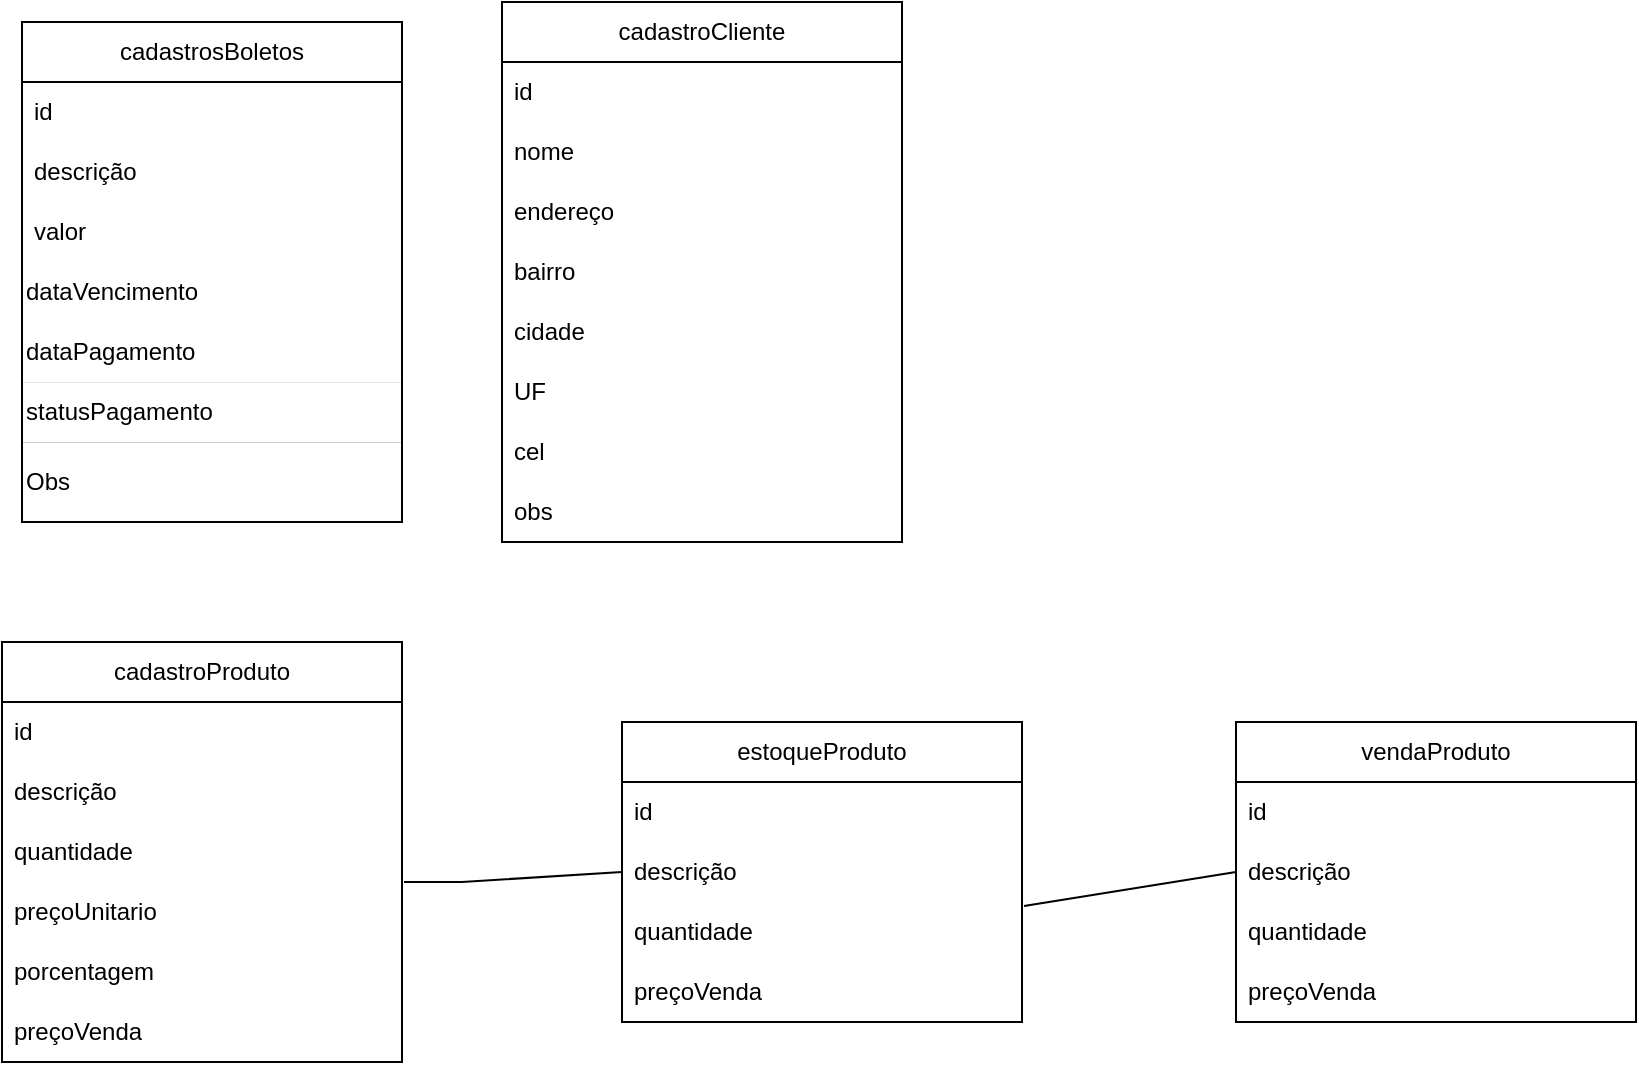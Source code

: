 <mxfile version="23.0.2" type="device">
  <diagram name="Página-1" id="B29drf8NSKBIgaJhUPV4">
    <mxGraphModel dx="880" dy="532" grid="1" gridSize="10" guides="1" tooltips="1" connect="1" arrows="1" fold="1" page="1" pageScale="1" pageWidth="827" pageHeight="1169" math="0" shadow="0">
      <root>
        <mxCell id="0" />
        <mxCell id="1" parent="0" />
        <mxCell id="U1sIY2lkw5aZLEIpaIAR-2" value="cadastrosBoletos" style="swimlane;fontStyle=0;childLayout=stackLayout;horizontal=1;startSize=30;horizontalStack=0;resizeParent=1;resizeParentMax=0;resizeLast=0;collapsible=1;marginBottom=0;whiteSpace=wrap;html=1;" vertex="1" parent="1">
          <mxGeometry x="20" y="20" width="190" height="250" as="geometry" />
        </mxCell>
        <mxCell id="U1sIY2lkw5aZLEIpaIAR-3" value="id&lt;br&gt;" style="text;strokeColor=none;fillColor=none;align=left;verticalAlign=middle;spacingLeft=4;spacingRight=4;overflow=hidden;points=[[0,0.5],[1,0.5]];portConstraint=eastwest;rotatable=0;whiteSpace=wrap;html=1;" vertex="1" parent="U1sIY2lkw5aZLEIpaIAR-2">
          <mxGeometry y="30" width="190" height="30" as="geometry" />
        </mxCell>
        <mxCell id="U1sIY2lkw5aZLEIpaIAR-4" value="descrição" style="text;strokeColor=none;fillColor=none;align=left;verticalAlign=middle;spacingLeft=4;spacingRight=4;overflow=hidden;points=[[0,0.5],[1,0.5]];portConstraint=eastwest;rotatable=0;whiteSpace=wrap;html=1;" vertex="1" parent="U1sIY2lkw5aZLEIpaIAR-2">
          <mxGeometry y="60" width="190" height="30" as="geometry" />
        </mxCell>
        <mxCell id="U1sIY2lkw5aZLEIpaIAR-5" value="valor" style="text;strokeColor=none;fillColor=none;align=left;verticalAlign=middle;spacingLeft=4;spacingRight=4;overflow=hidden;points=[[0,0.5],[1,0.5]];portConstraint=eastwest;rotatable=0;whiteSpace=wrap;html=1;" vertex="1" parent="U1sIY2lkw5aZLEIpaIAR-2">
          <mxGeometry y="90" width="190" height="30" as="geometry" />
        </mxCell>
        <mxCell id="U1sIY2lkw5aZLEIpaIAR-11" value="dataVencimento" style="rounded=0;whiteSpace=wrap;html=1;align=left;dashed=1;strokeColor=none;strokeWidth=0;fillColor=none;" vertex="1" parent="U1sIY2lkw5aZLEIpaIAR-2">
          <mxGeometry y="120" width="190" height="30" as="geometry" />
        </mxCell>
        <mxCell id="U1sIY2lkw5aZLEIpaIAR-12" value="dataPagamento" style="rounded=0;whiteSpace=wrap;html=1;align=left;strokeWidth=1;strokeColor=none;fillColor=none;" vertex="1" parent="U1sIY2lkw5aZLEIpaIAR-2">
          <mxGeometry y="150" width="190" height="30" as="geometry" />
        </mxCell>
        <mxCell id="U1sIY2lkw5aZLEIpaIAR-13" value="statusPagamento" style="rounded=0;whiteSpace=wrap;html=1;align=left;strokeWidth=0;fillColor=none;" vertex="1" parent="U1sIY2lkw5aZLEIpaIAR-2">
          <mxGeometry y="180" width="190" height="30" as="geometry" />
        </mxCell>
        <mxCell id="U1sIY2lkw5aZLEIpaIAR-14" value="Obs" style="rounded=0;whiteSpace=wrap;html=1;align=left;strokeWidth=0;fillColor=none;" vertex="1" parent="U1sIY2lkw5aZLEIpaIAR-2">
          <mxGeometry y="210" width="190" height="40" as="geometry" />
        </mxCell>
        <mxCell id="U1sIY2lkw5aZLEIpaIAR-15" value="cadastroProduto" style="swimlane;fontStyle=0;childLayout=stackLayout;horizontal=1;startSize=30;horizontalStack=0;resizeParent=1;resizeParentMax=0;resizeLast=0;collapsible=1;marginBottom=0;whiteSpace=wrap;html=1;" vertex="1" parent="1">
          <mxGeometry x="10" y="330" width="200" height="210" as="geometry" />
        </mxCell>
        <mxCell id="U1sIY2lkw5aZLEIpaIAR-16" value="id" style="text;strokeColor=none;fillColor=none;align=left;verticalAlign=middle;spacingLeft=4;spacingRight=4;overflow=hidden;points=[[0,0.5],[1,0.5]];portConstraint=eastwest;rotatable=0;whiteSpace=wrap;html=1;" vertex="1" parent="U1sIY2lkw5aZLEIpaIAR-15">
          <mxGeometry y="30" width="200" height="30" as="geometry" />
        </mxCell>
        <mxCell id="U1sIY2lkw5aZLEIpaIAR-17" value="descrição" style="text;strokeColor=none;fillColor=none;align=left;verticalAlign=middle;spacingLeft=4;spacingRight=4;overflow=hidden;points=[[0,0.5],[1,0.5]];portConstraint=eastwest;rotatable=0;whiteSpace=wrap;html=1;" vertex="1" parent="U1sIY2lkw5aZLEIpaIAR-15">
          <mxGeometry y="60" width="200" height="30" as="geometry" />
        </mxCell>
        <mxCell id="U1sIY2lkw5aZLEIpaIAR-18" value="quantidade" style="text;strokeColor=none;fillColor=none;align=left;verticalAlign=middle;spacingLeft=4;spacingRight=4;overflow=hidden;points=[[0,0.5],[1,0.5]];portConstraint=eastwest;rotatable=0;whiteSpace=wrap;html=1;" vertex="1" parent="U1sIY2lkw5aZLEIpaIAR-15">
          <mxGeometry y="90" width="200" height="30" as="geometry" />
        </mxCell>
        <mxCell id="U1sIY2lkw5aZLEIpaIAR-20" value="preçoUnitario" style="text;strokeColor=none;fillColor=none;align=left;verticalAlign=middle;spacingLeft=4;spacingRight=4;overflow=hidden;points=[[0,0.5],[1,0.5]];portConstraint=eastwest;rotatable=0;whiteSpace=wrap;html=1;" vertex="1" parent="U1sIY2lkw5aZLEIpaIAR-15">
          <mxGeometry y="120" width="200" height="30" as="geometry" />
        </mxCell>
        <mxCell id="U1sIY2lkw5aZLEIpaIAR-21" value="porcentagem" style="text;strokeColor=none;fillColor=none;align=left;verticalAlign=middle;spacingLeft=4;spacingRight=4;overflow=hidden;points=[[0,0.5],[1,0.5]];portConstraint=eastwest;rotatable=0;whiteSpace=wrap;html=1;" vertex="1" parent="U1sIY2lkw5aZLEIpaIAR-15">
          <mxGeometry y="150" width="200" height="30" as="geometry" />
        </mxCell>
        <mxCell id="U1sIY2lkw5aZLEIpaIAR-19" value="preçoVenda" style="text;strokeColor=none;fillColor=none;align=left;verticalAlign=middle;spacingLeft=4;spacingRight=4;overflow=hidden;points=[[0,0.5],[1,0.5]];portConstraint=eastwest;rotatable=0;whiteSpace=wrap;html=1;" vertex="1" parent="U1sIY2lkw5aZLEIpaIAR-15">
          <mxGeometry y="180" width="200" height="30" as="geometry" />
        </mxCell>
        <mxCell id="U1sIY2lkw5aZLEIpaIAR-22" value="estoqueProduto" style="swimlane;fontStyle=0;childLayout=stackLayout;horizontal=1;startSize=30;horizontalStack=0;resizeParent=1;resizeParentMax=0;resizeLast=0;collapsible=1;marginBottom=0;whiteSpace=wrap;html=1;" vertex="1" parent="1">
          <mxGeometry x="320" y="370" width="200" height="150" as="geometry" />
        </mxCell>
        <mxCell id="U1sIY2lkw5aZLEIpaIAR-23" value="id" style="text;strokeColor=none;fillColor=none;align=left;verticalAlign=middle;spacingLeft=4;spacingRight=4;overflow=hidden;points=[[0,0.5],[1,0.5]];portConstraint=eastwest;rotatable=0;whiteSpace=wrap;html=1;" vertex="1" parent="U1sIY2lkw5aZLEIpaIAR-22">
          <mxGeometry y="30" width="200" height="30" as="geometry" />
        </mxCell>
        <mxCell id="U1sIY2lkw5aZLEIpaIAR-24" value="descrição" style="text;strokeColor=none;fillColor=none;align=left;verticalAlign=middle;spacingLeft=4;spacingRight=4;overflow=hidden;points=[[0,0.5],[1,0.5]];portConstraint=eastwest;rotatable=0;whiteSpace=wrap;html=1;" vertex="1" parent="U1sIY2lkw5aZLEIpaIAR-22">
          <mxGeometry y="60" width="200" height="30" as="geometry" />
        </mxCell>
        <mxCell id="U1sIY2lkw5aZLEIpaIAR-25" value="quantidade" style="text;strokeColor=none;fillColor=none;align=left;verticalAlign=middle;spacingLeft=4;spacingRight=4;overflow=hidden;points=[[0,0.5],[1,0.5]];portConstraint=eastwest;rotatable=0;whiteSpace=wrap;html=1;" vertex="1" parent="U1sIY2lkw5aZLEIpaIAR-22">
          <mxGeometry y="90" width="200" height="30" as="geometry" />
        </mxCell>
        <mxCell id="U1sIY2lkw5aZLEIpaIAR-28" value="preçoVenda" style="text;strokeColor=none;fillColor=none;align=left;verticalAlign=middle;spacingLeft=4;spacingRight=4;overflow=hidden;points=[[0,0.5],[1,0.5]];portConstraint=eastwest;rotatable=0;whiteSpace=wrap;html=1;" vertex="1" parent="U1sIY2lkw5aZLEIpaIAR-22">
          <mxGeometry y="120" width="200" height="30" as="geometry" />
        </mxCell>
        <mxCell id="U1sIY2lkw5aZLEIpaIAR-29" value="vendaProduto" style="swimlane;fontStyle=0;childLayout=stackLayout;horizontal=1;startSize=30;horizontalStack=0;resizeParent=1;resizeParentMax=0;resizeLast=0;collapsible=1;marginBottom=0;whiteSpace=wrap;html=1;" vertex="1" parent="1">
          <mxGeometry x="627" y="370" width="200" height="150" as="geometry" />
        </mxCell>
        <mxCell id="U1sIY2lkw5aZLEIpaIAR-30" value="id" style="text;strokeColor=none;fillColor=none;align=left;verticalAlign=middle;spacingLeft=4;spacingRight=4;overflow=hidden;points=[[0,0.5],[1,0.5]];portConstraint=eastwest;rotatable=0;whiteSpace=wrap;html=1;" vertex="1" parent="U1sIY2lkw5aZLEIpaIAR-29">
          <mxGeometry y="30" width="200" height="30" as="geometry" />
        </mxCell>
        <mxCell id="U1sIY2lkw5aZLEIpaIAR-31" value="descrição" style="text;strokeColor=none;fillColor=none;align=left;verticalAlign=middle;spacingLeft=4;spacingRight=4;overflow=hidden;points=[[0,0.5],[1,0.5]];portConstraint=eastwest;rotatable=0;whiteSpace=wrap;html=1;" vertex="1" parent="U1sIY2lkw5aZLEIpaIAR-29">
          <mxGeometry y="60" width="200" height="30" as="geometry" />
        </mxCell>
        <mxCell id="U1sIY2lkw5aZLEIpaIAR-32" value="quantidade" style="text;strokeColor=none;fillColor=none;align=left;verticalAlign=middle;spacingLeft=4;spacingRight=4;overflow=hidden;points=[[0,0.5],[1,0.5]];portConstraint=eastwest;rotatable=0;whiteSpace=wrap;html=1;" vertex="1" parent="U1sIY2lkw5aZLEIpaIAR-29">
          <mxGeometry y="90" width="200" height="30" as="geometry" />
        </mxCell>
        <mxCell id="U1sIY2lkw5aZLEIpaIAR-33" value="preçoVenda" style="text;strokeColor=none;fillColor=none;align=left;verticalAlign=middle;spacingLeft=4;spacingRight=4;overflow=hidden;points=[[0,0.5],[1,0.5]];portConstraint=eastwest;rotatable=0;whiteSpace=wrap;html=1;" vertex="1" parent="U1sIY2lkw5aZLEIpaIAR-29">
          <mxGeometry y="120" width="200" height="30" as="geometry" />
        </mxCell>
        <mxCell id="U1sIY2lkw5aZLEIpaIAR-34" value="cadastroCliente" style="swimlane;fontStyle=0;childLayout=stackLayout;horizontal=1;startSize=30;horizontalStack=0;resizeParent=1;resizeParentMax=0;resizeLast=0;collapsible=1;marginBottom=0;whiteSpace=wrap;html=1;" vertex="1" parent="1">
          <mxGeometry x="260" y="10" width="200" height="270" as="geometry" />
        </mxCell>
        <mxCell id="U1sIY2lkw5aZLEIpaIAR-35" value="id" style="text;strokeColor=none;fillColor=none;align=left;verticalAlign=middle;spacingLeft=4;spacingRight=4;overflow=hidden;points=[[0,0.5],[1,0.5]];portConstraint=eastwest;rotatable=0;whiteSpace=wrap;html=1;" vertex="1" parent="U1sIY2lkw5aZLEIpaIAR-34">
          <mxGeometry y="30" width="200" height="30" as="geometry" />
        </mxCell>
        <mxCell id="U1sIY2lkw5aZLEIpaIAR-36" value="nome" style="text;strokeColor=none;fillColor=none;align=left;verticalAlign=middle;spacingLeft=4;spacingRight=4;overflow=hidden;points=[[0,0.5],[1,0.5]];portConstraint=eastwest;rotatable=0;whiteSpace=wrap;html=1;" vertex="1" parent="U1sIY2lkw5aZLEIpaIAR-34">
          <mxGeometry y="60" width="200" height="30" as="geometry" />
        </mxCell>
        <mxCell id="U1sIY2lkw5aZLEIpaIAR-37" value="endereço" style="text;strokeColor=none;fillColor=none;align=left;verticalAlign=middle;spacingLeft=4;spacingRight=4;overflow=hidden;points=[[0,0.5],[1,0.5]];portConstraint=eastwest;rotatable=0;whiteSpace=wrap;html=1;" vertex="1" parent="U1sIY2lkw5aZLEIpaIAR-34">
          <mxGeometry y="90" width="200" height="30" as="geometry" />
        </mxCell>
        <mxCell id="U1sIY2lkw5aZLEIpaIAR-40" value="bairro" style="text;strokeColor=none;fillColor=none;align=left;verticalAlign=middle;spacingLeft=4;spacingRight=4;overflow=hidden;points=[[0,0.5],[1,0.5]];portConstraint=eastwest;rotatable=0;whiteSpace=wrap;html=1;" vertex="1" parent="U1sIY2lkw5aZLEIpaIAR-34">
          <mxGeometry y="120" width="200" height="30" as="geometry" />
        </mxCell>
        <mxCell id="U1sIY2lkw5aZLEIpaIAR-39" value="cidade" style="text;strokeColor=none;fillColor=none;align=left;verticalAlign=middle;spacingLeft=4;spacingRight=4;overflow=hidden;points=[[0,0.5],[1,0.5]];portConstraint=eastwest;rotatable=0;whiteSpace=wrap;html=1;" vertex="1" parent="U1sIY2lkw5aZLEIpaIAR-34">
          <mxGeometry y="150" width="200" height="30" as="geometry" />
        </mxCell>
        <mxCell id="U1sIY2lkw5aZLEIpaIAR-42" value="UF" style="text;strokeColor=none;fillColor=none;align=left;verticalAlign=middle;spacingLeft=4;spacingRight=4;overflow=hidden;points=[[0,0.5],[1,0.5]];portConstraint=eastwest;rotatable=0;whiteSpace=wrap;html=1;" vertex="1" parent="U1sIY2lkw5aZLEIpaIAR-34">
          <mxGeometry y="180" width="200" height="30" as="geometry" />
        </mxCell>
        <mxCell id="U1sIY2lkw5aZLEIpaIAR-41" value="cel" style="text;strokeColor=none;fillColor=none;align=left;verticalAlign=middle;spacingLeft=4;spacingRight=4;overflow=hidden;points=[[0,0.5],[1,0.5]];portConstraint=eastwest;rotatable=0;whiteSpace=wrap;html=1;" vertex="1" parent="U1sIY2lkw5aZLEIpaIAR-34">
          <mxGeometry y="210" width="200" height="30" as="geometry" />
        </mxCell>
        <mxCell id="U1sIY2lkw5aZLEIpaIAR-38" value="obs" style="text;strokeColor=none;fillColor=none;align=left;verticalAlign=middle;spacingLeft=4;spacingRight=4;overflow=hidden;points=[[0,0.5],[1,0.5]];portConstraint=eastwest;rotatable=0;whiteSpace=wrap;html=1;" vertex="1" parent="U1sIY2lkw5aZLEIpaIAR-34">
          <mxGeometry y="240" width="200" height="30" as="geometry" />
        </mxCell>
        <mxCell id="U1sIY2lkw5aZLEIpaIAR-43" value="" style="endArrow=none;html=1;rounded=0;entryX=0;entryY=0.5;entryDx=0;entryDy=0;exitX=1.005;exitY=0;exitDx=0;exitDy=0;exitPerimeter=0;" edge="1" parent="1" source="U1sIY2lkw5aZLEIpaIAR-20" target="U1sIY2lkw5aZLEIpaIAR-24">
          <mxGeometry width="50" height="50" relative="1" as="geometry">
            <mxPoint x="220" y="460" as="sourcePoint" />
            <mxPoint x="440" y="440" as="targetPoint" />
            <Array as="points">
              <mxPoint x="240" y="450" />
            </Array>
          </mxGeometry>
        </mxCell>
        <mxCell id="U1sIY2lkw5aZLEIpaIAR-44" value="" style="endArrow=none;html=1;rounded=0;entryX=0;entryY=0.5;entryDx=0;entryDy=0;exitX=1.005;exitY=0.067;exitDx=0;exitDy=0;exitPerimeter=0;" edge="1" parent="1" source="U1sIY2lkw5aZLEIpaIAR-25" target="U1sIY2lkw5aZLEIpaIAR-31">
          <mxGeometry width="50" height="50" relative="1" as="geometry">
            <mxPoint x="390" y="490" as="sourcePoint" />
            <mxPoint x="440" y="440" as="targetPoint" />
          </mxGeometry>
        </mxCell>
      </root>
    </mxGraphModel>
  </diagram>
</mxfile>
